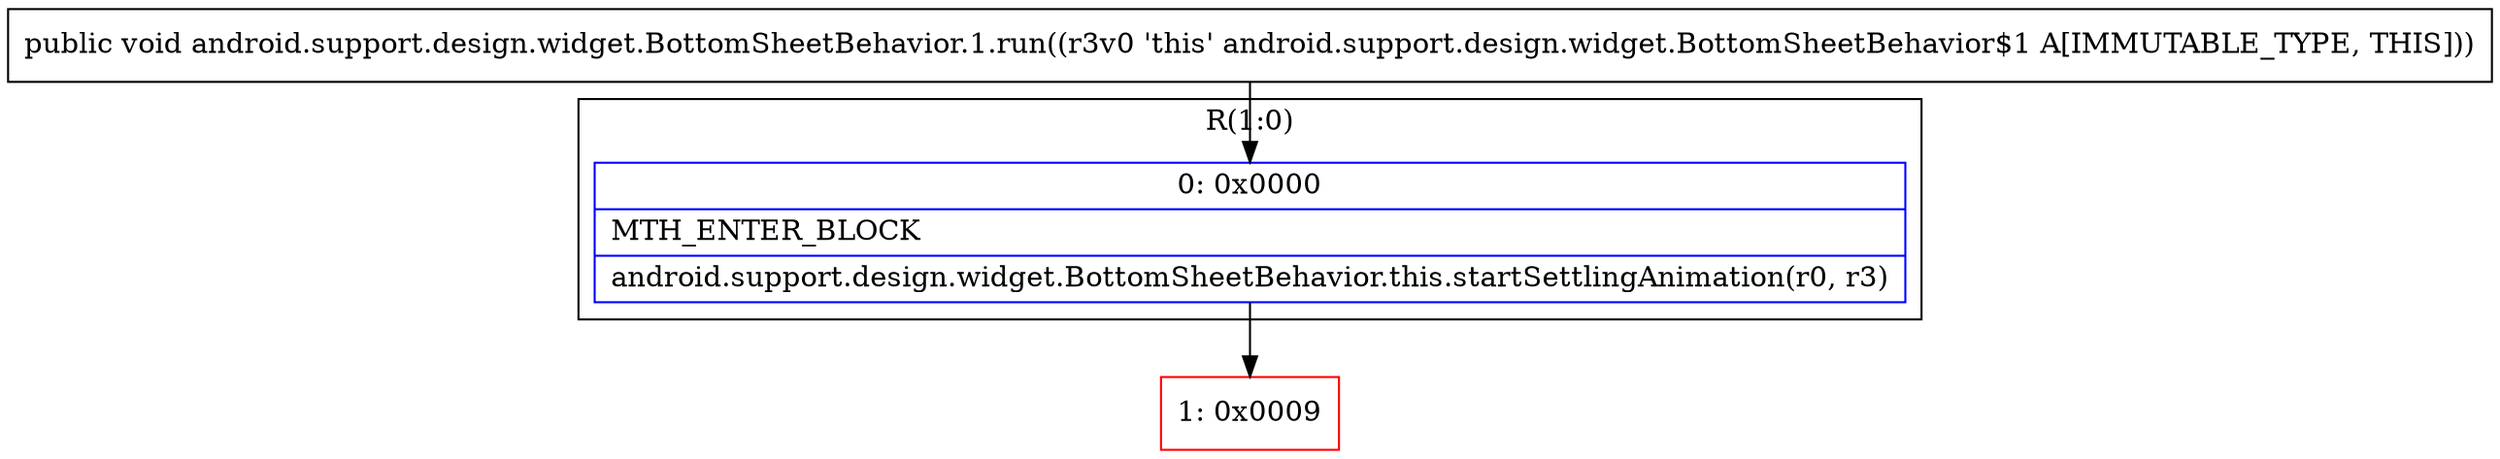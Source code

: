 digraph "CFG forandroid.support.design.widget.BottomSheetBehavior.1.run()V" {
subgraph cluster_Region_382941267 {
label = "R(1:0)";
node [shape=record,color=blue];
Node_0 [shape=record,label="{0\:\ 0x0000|MTH_ENTER_BLOCK\l|android.support.design.widget.BottomSheetBehavior.this.startSettlingAnimation(r0, r3)\l}"];
}
Node_1 [shape=record,color=red,label="{1\:\ 0x0009}"];
MethodNode[shape=record,label="{public void android.support.design.widget.BottomSheetBehavior.1.run((r3v0 'this' android.support.design.widget.BottomSheetBehavior$1 A[IMMUTABLE_TYPE, THIS])) }"];
MethodNode -> Node_0;
Node_0 -> Node_1;
}

